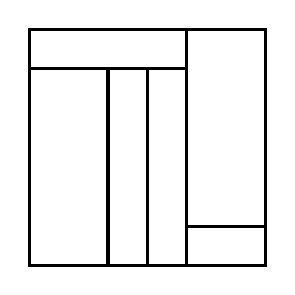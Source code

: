 \begin{tikzpicture}[very thick, scale=.5]
    \draw (0,5) rectangle (4,6);
    \draw (0,0) rectangle (2,5);
    \draw (2,0) rectangle (3,5);
    \draw (3,0) rectangle (4,5);
    \draw (4,1) rectangle (6,6);
    \draw (4,0) rectangle (6,1);
\end{tikzpicture}
